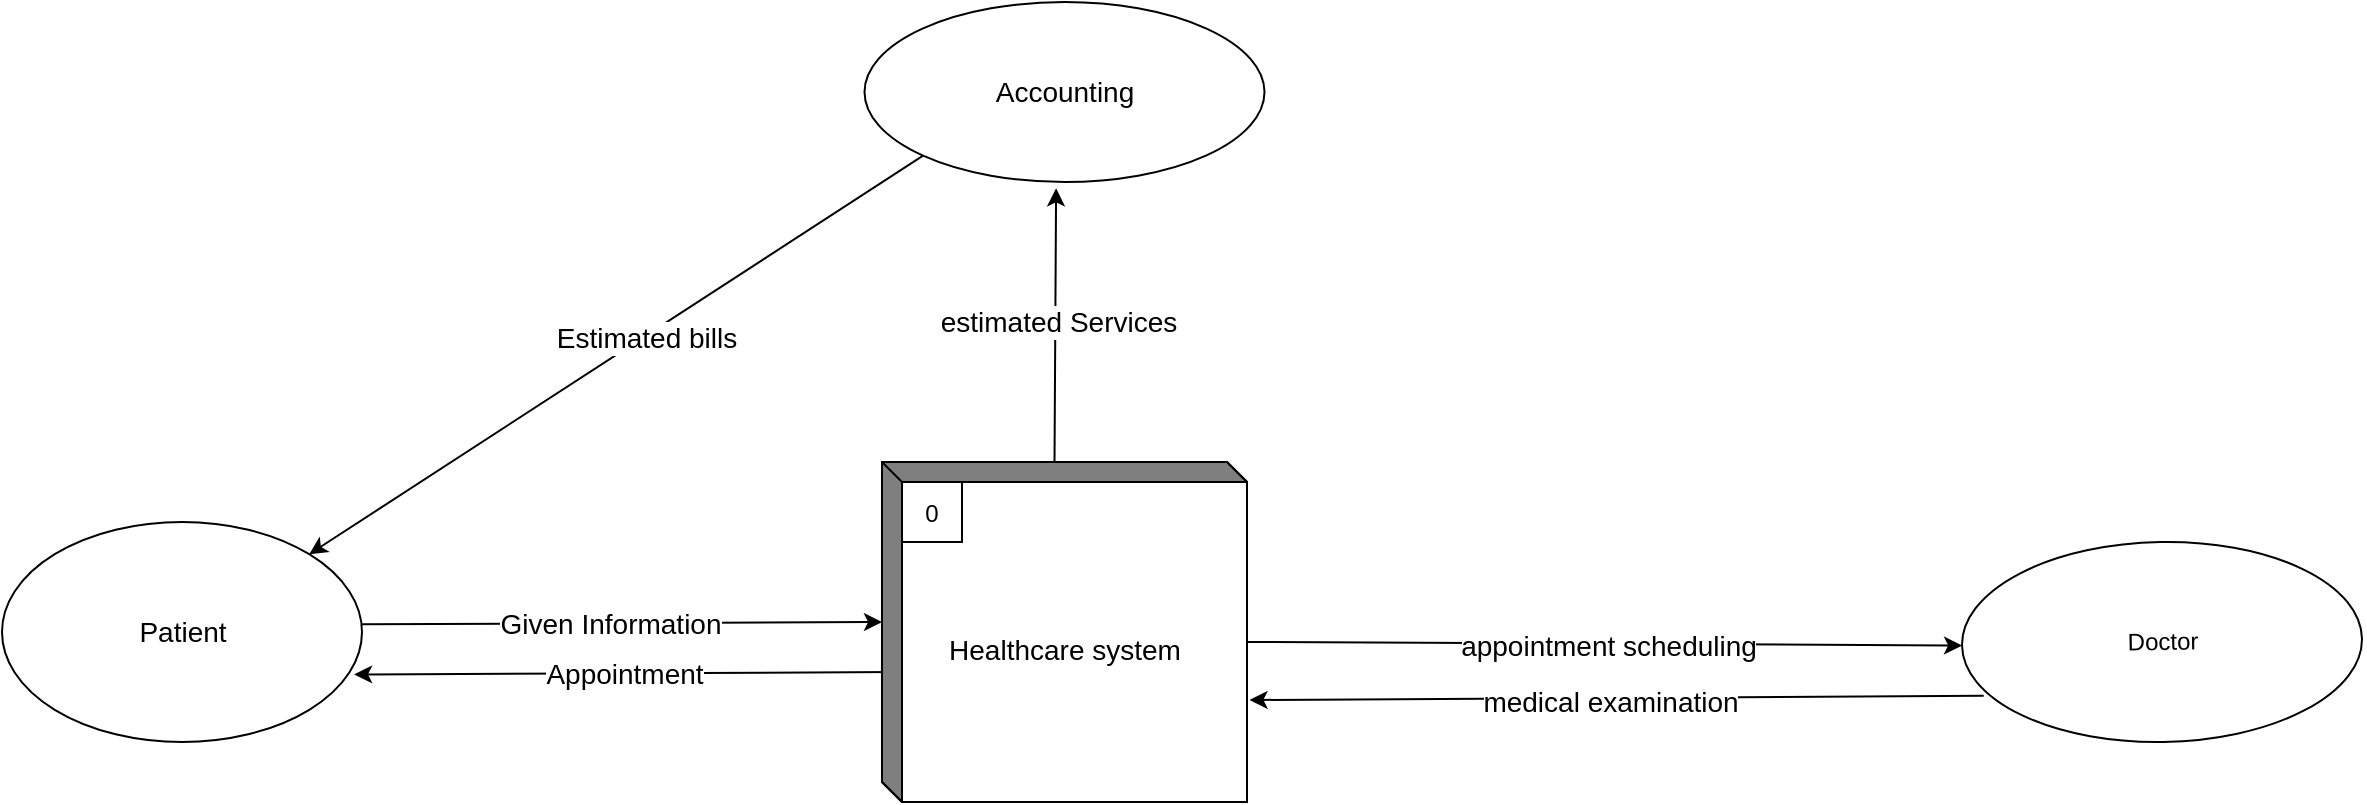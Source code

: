<mxfile>
    <diagram id="Z9I0C1FYPBCS9U3PzowD" name="Page-1">
        <mxGraphModel dx="816" dy="393" grid="1" gridSize="10" guides="1" tooltips="1" connect="1" arrows="1" fold="1" page="1" pageScale="1" pageWidth="1654" pageHeight="1169" math="0" shadow="0">
            <root>
                <mxCell id="0"/>
                <mxCell id="1" parent="0"/>
                <mxCell id="19" value="&lt;font style=&quot;font-size: 14px;&quot;&gt;appointment scheduling&lt;/font&gt;" style="edgeStyle=none;html=1;entryX=0;entryY=0.5;entryDx=0;entryDy=0;exitX=0;exitY=0;exitDx=182.5;exitDy=90;exitPerimeter=0;" parent="1" source="25" target="7" edge="1">
                    <mxGeometry x="0.013" y="-1" relative="1" as="geometry">
                        <Array as="points"/>
                        <mxPoint as="offset"/>
                        <mxPoint x="620" y="355" as="sourcePoint"/>
                    </mxGeometry>
                </mxCell>
                <mxCell id="21" value="&lt;font style=&quot;font-size: 14px;&quot;&gt;medical examination&lt;/font&gt;" style="edgeStyle=none;html=1;entryX=1.007;entryY=0.7;entryDx=0;entryDy=0;entryPerimeter=0;exitX=0.052;exitY=0.753;exitDx=0;exitDy=0;exitPerimeter=0;" parent="1" source="7" target="25" edge="1">
                    <mxGeometry x="0.018" y="2" relative="1" as="geometry">
                        <Array as="points"/>
                        <mxPoint as="offset"/>
                        <mxPoint x="620" y="400" as="targetPoint"/>
                        <mxPoint x="940" y="400" as="sourcePoint"/>
                    </mxGeometry>
                </mxCell>
                <mxCell id="7" value="Doctor" style="shape=ellipse;html=1;dashed=0;whitespace=wrap;perimeter=ellipsePerimeter;rounded=0;strokeColor=default;fillColor=default;gradientColor=none;rotation=-1;" parent="1" vertex="1">
                    <mxGeometry x="980" y="370.0" width="200" height="100" as="geometry"/>
                </mxCell>
                <mxCell id="22" value="&lt;font style=&quot;font-size: 14px;&quot;&gt;estimated Services&lt;/font&gt;" style="edgeStyle=none;html=1;entryX=0.479;entryY=1.035;entryDx=0;entryDy=0;exitX=0;exitY=0;exitDx=86.25;exitDy=0;exitPerimeter=0;entryPerimeter=0;" parent="1" source="25" target="8" edge="1">
                    <mxGeometry x="0.021" y="-1" relative="1" as="geometry">
                        <mxPoint x="550" y="320" as="targetPoint"/>
                        <Array as="points"/>
                        <mxPoint as="offset"/>
                        <mxPoint x="554" y="321" as="sourcePoint"/>
                    </mxGeometry>
                </mxCell>
                <mxCell id="8" value="&lt;font style=&quot;font-size: 14px;&quot;&gt;Accounting&lt;/font&gt;" style="shape=ellipse;html=1;dashed=0;whitespace=wrap;perimeter=ellipsePerimeter;rounded=0;strokeColor=default;fillColor=default;gradientColor=none;" parent="1" vertex="1">
                    <mxGeometry x="431.25" y="100" width="200" height="90" as="geometry"/>
                </mxCell>
                <mxCell id="14" value="&lt;font style=&quot;font-size: 14px;&quot;&gt;Given Information&lt;/font&gt;" style="edgeStyle=none;html=1;exitX=0.997;exitY=0.465;exitDx=0;exitDy=0;entryX=0;entryY=0;entryDx=0;entryDy=80;entryPerimeter=0;exitPerimeter=0;" parent="1" source="9" target="25" edge="1">
                    <mxGeometry x="-0.041" relative="1" as="geometry">
                        <Array as="points"/>
                        <mxPoint x="450" y="370" as="targetPoint"/>
                        <mxPoint as="offset"/>
                    </mxGeometry>
                </mxCell>
                <mxCell id="23" value="&lt;font style=&quot;font-size: 14px;&quot;&gt;Estimated bills&lt;/font&gt;" style="edgeStyle=none;html=1;entryX=1;entryY=0;entryDx=0;entryDy=0;exitX=0;exitY=1;exitDx=0;exitDy=0;" parent="1" source="8" target="9" edge="1">
                    <mxGeometry x="-0.093" y="1" relative="1" as="geometry">
                        <Array as="points"/>
                        <mxPoint as="offset"/>
                        <mxPoint x="480" y="380" as="targetPoint"/>
                        <mxPoint x="430" y="160" as="sourcePoint"/>
                    </mxGeometry>
                </mxCell>
                <mxCell id="9" value="&lt;font style=&quot;font-size: 14px;&quot;&gt;Patient&lt;/font&gt;" style="shape=ellipse;html=1;dashed=0;whitespace=wrap;perimeter=ellipsePerimeter;rounded=0;strokeColor=default;fillColor=default;gradientColor=none;" parent="1" vertex="1">
                    <mxGeometry y="360" width="180" height="110" as="geometry"/>
                </mxCell>
                <mxCell id="27" value="&lt;font style=&quot;font-size: 14px;&quot;&gt;Appointment&lt;/font&gt;" style="edgeStyle=none;html=1;exitX=0.038;exitY=0.618;exitDx=0;exitDy=0;exitPerimeter=0;entryX=0.978;entryY=0.693;entryDx=0;entryDy=0;entryPerimeter=0;" parent="1" source="25" target="9" edge="1">
                    <mxGeometry relative="1" as="geometry"/>
                </mxCell>
                <mxCell id="25" value="&lt;font style=&quot;font-size: 14px;&quot;&gt;&lt;br&gt;Healthcare system&lt;/font&gt;" style="html=1;dashed=0;whitespace=wrap;shape=mxgraph.dfd.externalEntity" parent="1" vertex="1">
                    <mxGeometry x="440" y="330" width="182.5" height="170" as="geometry"/>
                </mxCell>
                <mxCell id="26" value="0" style="autosize=1;part=1;resizable=0;strokeColor=inherit;fillColor=inherit;gradientColor=inherit;" parent="25" vertex="1">
                    <mxGeometry width="30" height="30" relative="1" as="geometry">
                        <mxPoint x="10" y="10" as="offset"/>
                    </mxGeometry>
                </mxCell>
            </root>
        </mxGraphModel>
    </diagram>
</mxfile>